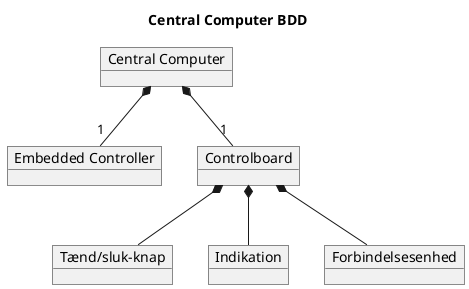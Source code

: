 @startuml
skinparam BackgroundColor transparent

title Central Computer BDD

object "Central Computer" as CC 
object "Embedded Controller" as EC
object "Controlboard" as CB

object "Tænd/sluk-knap" as knap
object "Indikation" as indikation 
object "Forbindelsesenhed" as forbind

CC *--"1" EC
CC *--"1" CB

CB *-- indikation
CB *-- knap

CB *-- forbind

@enduml